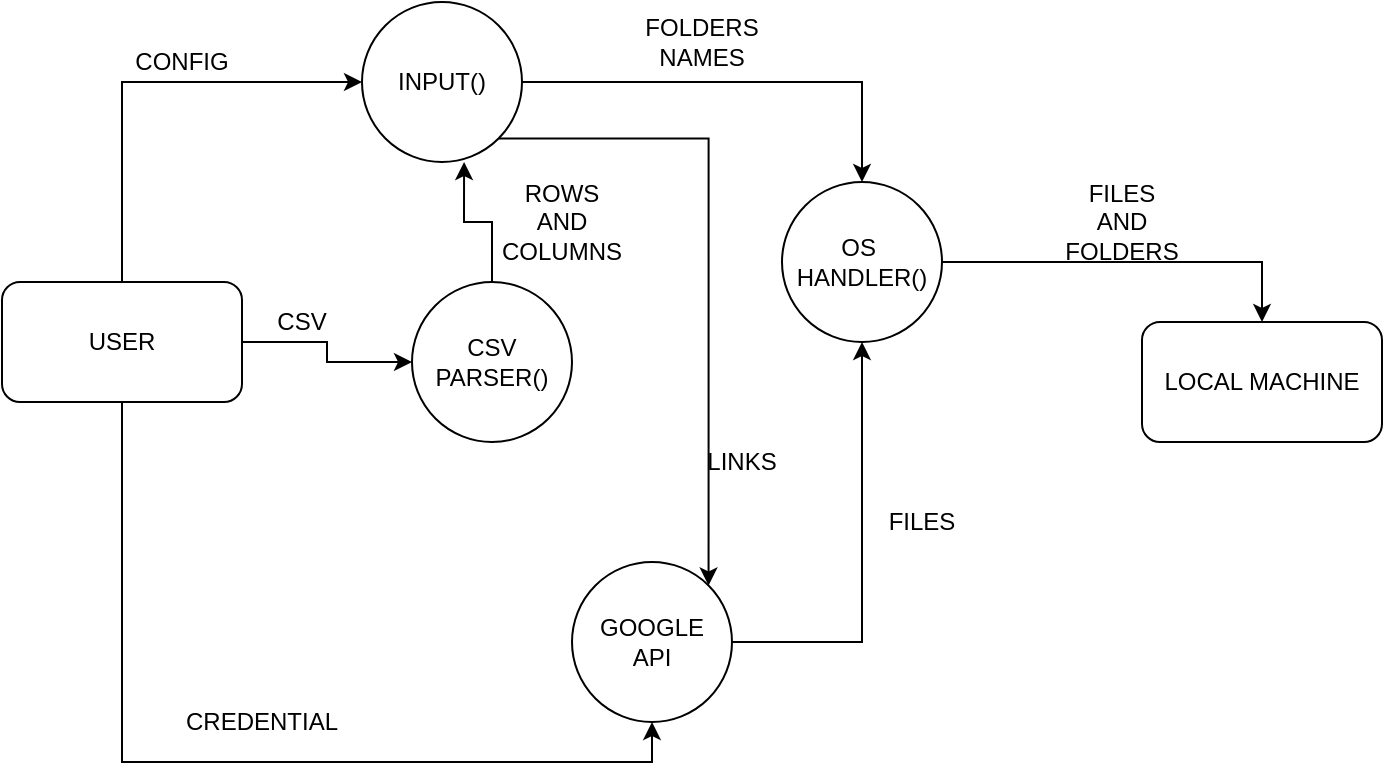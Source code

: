 <mxfile version="14.8.5" type="google"><diagram id="28UHjmgHEaQtTNXHfF1F" name="Page-1"><mxGraphModel dx="1718" dy="450" grid="1" gridSize="10" guides="1" tooltips="1" connect="1" arrows="1" fold="1" page="1" pageScale="1" pageWidth="850" pageHeight="1100" math="0" shadow="0"><root><mxCell id="0"/><mxCell id="1" parent="0"/><mxCell id="yGtRFFrAHNyK61jS1MEi-10" style="edgeStyle=orthogonalEdgeStyle;rounded=0;orthogonalLoop=1;jettySize=auto;html=1;exitX=0.5;exitY=0;exitDx=0;exitDy=0;entryX=0;entryY=0.5;entryDx=0;entryDy=0;" edge="1" parent="1" source="yGtRFFrAHNyK61jS1MEi-1" target="yGtRFFrAHNyK61jS1MEi-3"><mxGeometry relative="1" as="geometry"/></mxCell><mxCell id="yGtRFFrAHNyK61jS1MEi-11" style="edgeStyle=orthogonalEdgeStyle;rounded=0;orthogonalLoop=1;jettySize=auto;html=1;exitX=0.5;exitY=1;exitDx=0;exitDy=0;entryX=0.5;entryY=1;entryDx=0;entryDy=0;" edge="1" parent="1" source="yGtRFFrAHNyK61jS1MEi-1" target="yGtRFFrAHNyK61jS1MEi-5"><mxGeometry relative="1" as="geometry"/></mxCell><mxCell id="yGtRFFrAHNyK61jS1MEi-18" style="edgeStyle=orthogonalEdgeStyle;rounded=0;orthogonalLoop=1;jettySize=auto;html=1;exitX=1;exitY=0.5;exitDx=0;exitDy=0;" edge="1" parent="1" source="yGtRFFrAHNyK61jS1MEi-1" target="yGtRFFrAHNyK61jS1MEi-4"><mxGeometry relative="1" as="geometry"/></mxCell><mxCell id="yGtRFFrAHNyK61jS1MEi-1" value="USER" style="rounded=1;whiteSpace=wrap;html=1;" vertex="1" parent="1"><mxGeometry x="-710" y="190" width="120" height="60" as="geometry"/></mxCell><mxCell id="yGtRFFrAHNyK61jS1MEi-13" style="edgeStyle=orthogonalEdgeStyle;rounded=0;orthogonalLoop=1;jettySize=auto;html=1;exitX=1;exitY=0.5;exitDx=0;exitDy=0;" edge="1" parent="1" source="yGtRFFrAHNyK61jS1MEi-3" target="yGtRFFrAHNyK61jS1MEi-6"><mxGeometry relative="1" as="geometry"/></mxCell><mxCell id="yGtRFFrAHNyK61jS1MEi-14" style="edgeStyle=orthogonalEdgeStyle;rounded=0;orthogonalLoop=1;jettySize=auto;html=1;exitX=1;exitY=1;exitDx=0;exitDy=0;entryX=1;entryY=0;entryDx=0;entryDy=0;" edge="1" parent="1" source="yGtRFFrAHNyK61jS1MEi-3" target="yGtRFFrAHNyK61jS1MEi-5"><mxGeometry relative="1" as="geometry"/></mxCell><mxCell id="yGtRFFrAHNyK61jS1MEi-3" value="INPUT()" style="ellipse;whiteSpace=wrap;html=1;aspect=fixed;" vertex="1" parent="1"><mxGeometry x="-530" y="50" width="80" height="80" as="geometry"/></mxCell><mxCell id="yGtRFFrAHNyK61jS1MEi-12" style="edgeStyle=orthogonalEdgeStyle;rounded=0;orthogonalLoop=1;jettySize=auto;html=1;exitX=0.5;exitY=0;exitDx=0;exitDy=0;entryX=0.638;entryY=1;entryDx=0;entryDy=0;entryPerimeter=0;" edge="1" parent="1" source="yGtRFFrAHNyK61jS1MEi-4" target="yGtRFFrAHNyK61jS1MEi-3"><mxGeometry relative="1" as="geometry"/></mxCell><mxCell id="yGtRFFrAHNyK61jS1MEi-4" value="CSV&lt;br&gt;PARSER()" style="ellipse;whiteSpace=wrap;html=1;aspect=fixed;" vertex="1" parent="1"><mxGeometry x="-505" y="190" width="80" height="80" as="geometry"/></mxCell><mxCell id="yGtRFFrAHNyK61jS1MEi-16" style="edgeStyle=orthogonalEdgeStyle;rounded=0;orthogonalLoop=1;jettySize=auto;html=1;exitX=1;exitY=0.5;exitDx=0;exitDy=0;entryX=0.5;entryY=1;entryDx=0;entryDy=0;" edge="1" parent="1" source="yGtRFFrAHNyK61jS1MEi-5" target="yGtRFFrAHNyK61jS1MEi-6"><mxGeometry relative="1" as="geometry"/></mxCell><mxCell id="yGtRFFrAHNyK61jS1MEi-5" value="GOOGLE&lt;br&gt;API" style="ellipse;whiteSpace=wrap;html=1;aspect=fixed;" vertex="1" parent="1"><mxGeometry x="-425" y="330" width="80" height="80" as="geometry"/></mxCell><mxCell id="yGtRFFrAHNyK61jS1MEi-17" style="edgeStyle=orthogonalEdgeStyle;rounded=0;orthogonalLoop=1;jettySize=auto;html=1;exitX=1;exitY=0.5;exitDx=0;exitDy=0;entryX=0.5;entryY=0;entryDx=0;entryDy=0;" edge="1" parent="1" source="yGtRFFrAHNyK61jS1MEi-6" target="yGtRFFrAHNyK61jS1MEi-8"><mxGeometry relative="1" as="geometry"/></mxCell><mxCell id="yGtRFFrAHNyK61jS1MEi-6" value="OS&amp;nbsp;&lt;br&gt;HANDLER()" style="ellipse;whiteSpace=wrap;html=1;aspect=fixed;" vertex="1" parent="1"><mxGeometry x="-320" y="140" width="80" height="80" as="geometry"/></mxCell><mxCell id="yGtRFFrAHNyK61jS1MEi-8" value="LOCAL MACHINE" style="rounded=1;whiteSpace=wrap;html=1;" vertex="1" parent="1"><mxGeometry x="-140" y="210" width="120" height="60" as="geometry"/></mxCell><mxCell id="yGtRFFrAHNyK61jS1MEi-19" value="CONFIG" style="text;html=1;strokeColor=none;fillColor=none;align=center;verticalAlign=middle;whiteSpace=wrap;rounded=0;" vertex="1" parent="1"><mxGeometry x="-640" y="70" width="40" height="20" as="geometry"/></mxCell><mxCell id="yGtRFFrAHNyK61jS1MEi-22" value="CSV&lt;span style=&quot;color: rgba(0 , 0 , 0 , 0) ; font-family: monospace ; font-size: 0px&quot;&gt;%3CmxGraphModel%3E%3Croot%3E%3CmxCell%20id%3D%220%22%2F%3E%3CmxCell%20id%3D%221%22%20parent%3D%220%22%2F%3E%3CmxCell%20id%3D%222%22%20value%3D%22CONFIG%22%20style%3D%22text%3Bhtml%3D1%3BstrokeColor%3Dnone%3BfillColor%3Dnone%3Balign%3Dcenter%3BverticalAlign%3Dmiddle%3BwhiteSpace%3Dwrap%3Brounded%3D0%3B%22%20vertex%3D%221%22%20parent%3D%221%22%3E%3CmxGeometry%20x%3D%22-640%22%20y%3D%2270%22%20width%3D%2240%22%20height%3D%2220%22%20as%3D%22geometry%22%2F%3E%3C%2FmxCell%3E%3C%2Froot%3E%3C%2FmxGraphModel%3E&lt;/span&gt;" style="text;html=1;strokeColor=none;fillColor=none;align=center;verticalAlign=middle;whiteSpace=wrap;rounded=0;" vertex="1" parent="1"><mxGeometry x="-580" y="200" width="40" height="20" as="geometry"/></mxCell><mxCell id="yGtRFFrAHNyK61jS1MEi-23" value="CREDENTIAL&lt;span style=&quot;color: rgba(0 , 0 , 0 , 0) ; font-family: monospace ; font-size: 0px&quot;&gt;%3CmxGraphModel%3E%3Croot%3E%3CmxCell%20id%3D%220%22%2F%3E%3CmxCell%20id%3D%221%22%20parent%3D%220%22%2F%3E%3CmxCell%20id%3D%222%22%20value%3D%22CONFIG%22%20style%3D%22text%3Bhtml%3D1%3BstrokeColor%3Dnone%3BfillColor%3Dnone%3Balign%3Dcenter%3BverticalAlign%3Dmiddle%3BwhiteSpace%3Dwrap%3Brounded%3D0%3B%22%20vertex%3D%221%22%20parent%3D%221%22%3E%3CmxGeometry%20x%3D%22-640%22%20y%3D%2270%22%20width%3D%2240%22%20height%3D%2220%22%20as%3D%22geometry%22%2F%3E%3C%2FmxCell%3E%3C%2Froot%3E%3C%2FmxGraphModel%3E&lt;/span&gt;" style="text;html=1;strokeColor=none;fillColor=none;align=center;verticalAlign=middle;whiteSpace=wrap;rounded=0;" vertex="1" parent="1"><mxGeometry x="-600" y="400" width="40" height="20" as="geometry"/></mxCell><mxCell id="yGtRFFrAHNyK61jS1MEi-24" value="ROWS AND COLUMNS" style="text;html=1;strokeColor=none;fillColor=none;align=center;verticalAlign=middle;whiteSpace=wrap;rounded=0;" vertex="1" parent="1"><mxGeometry x="-450" y="150" width="40" height="20" as="geometry"/></mxCell><mxCell id="yGtRFFrAHNyK61jS1MEi-25" value="LINKS" style="text;html=1;strokeColor=none;fillColor=none;align=center;verticalAlign=middle;whiteSpace=wrap;rounded=0;" vertex="1" parent="1"><mxGeometry x="-360" y="270" width="40" height="20" as="geometry"/></mxCell><mxCell id="yGtRFFrAHNyK61jS1MEi-26" value="FILES" style="text;html=1;strokeColor=none;fillColor=none;align=center;verticalAlign=middle;whiteSpace=wrap;rounded=0;" vertex="1" parent="1"><mxGeometry x="-270" y="300" width="40" height="20" as="geometry"/></mxCell><mxCell id="yGtRFFrAHNyK61jS1MEi-27" value="FOLDERS&lt;br&gt;NAMES" style="text;html=1;strokeColor=none;fillColor=none;align=center;verticalAlign=middle;whiteSpace=wrap;rounded=0;" vertex="1" parent="1"><mxGeometry x="-380" y="60" width="40" height="20" as="geometry"/></mxCell><mxCell id="yGtRFFrAHNyK61jS1MEi-28" value="FILES AND FOLDERS" style="text;html=1;strokeColor=none;fillColor=none;align=center;verticalAlign=middle;whiteSpace=wrap;rounded=0;" vertex="1" parent="1"><mxGeometry x="-170" y="150" width="40" height="20" as="geometry"/></mxCell></root></mxGraphModel></diagram></mxfile>
